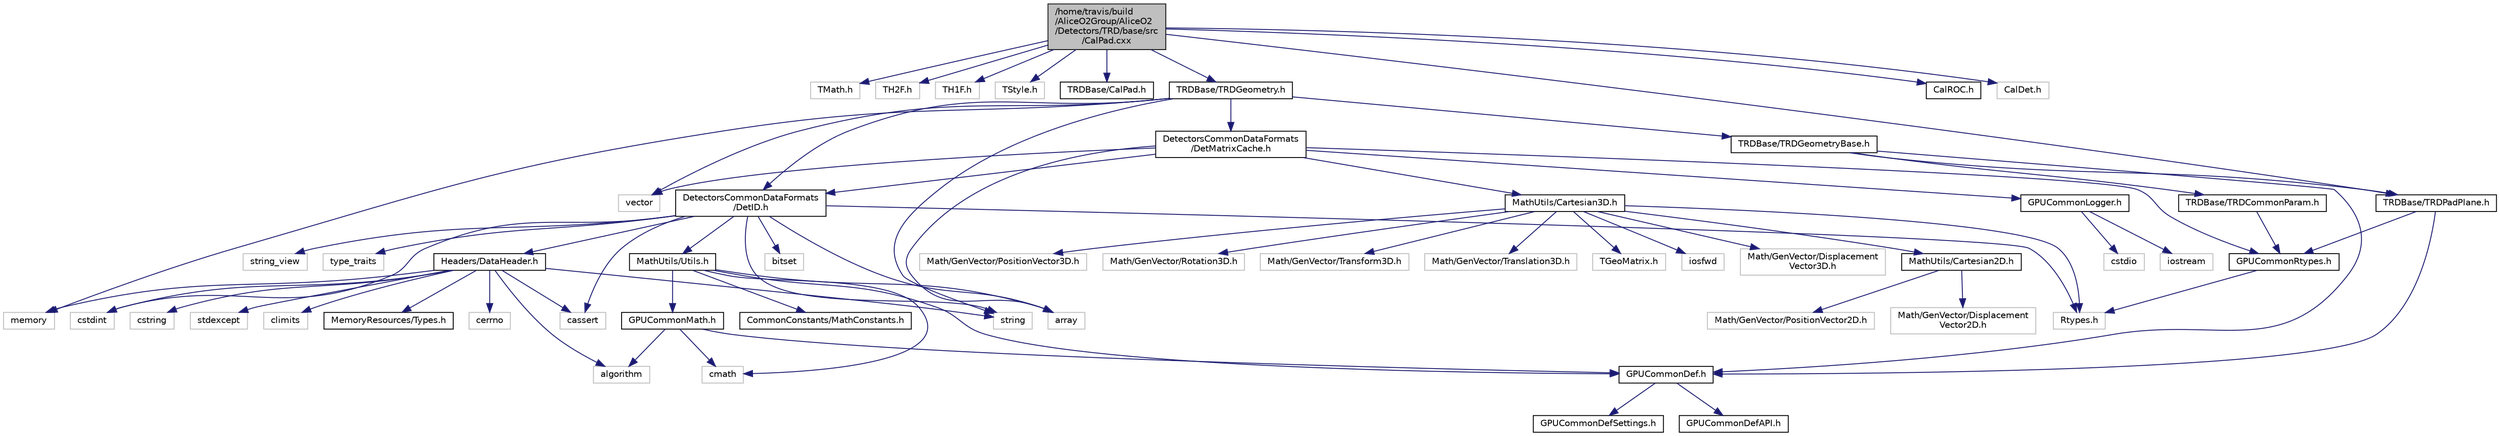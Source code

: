 digraph "/home/travis/build/AliceO2Group/AliceO2/Detectors/TRD/base/src/CalPad.cxx"
{
 // INTERACTIVE_SVG=YES
  bgcolor="transparent";
  edge [fontname="Helvetica",fontsize="10",labelfontname="Helvetica",labelfontsize="10"];
  node [fontname="Helvetica",fontsize="10",shape=record];
  Node0 [label="/home/travis/build\l/AliceO2Group/AliceO2\l/Detectors/TRD/base/src\l/CalPad.cxx",height=0.2,width=0.4,color="black", fillcolor="grey75", style="filled", fontcolor="black"];
  Node0 -> Node1 [color="midnightblue",fontsize="10",style="solid",fontname="Helvetica"];
  Node1 [label="TMath.h",height=0.2,width=0.4,color="grey75"];
  Node0 -> Node2 [color="midnightblue",fontsize="10",style="solid",fontname="Helvetica"];
  Node2 [label="TH2F.h",height=0.2,width=0.4,color="grey75"];
  Node0 -> Node3 [color="midnightblue",fontsize="10",style="solid",fontname="Helvetica"];
  Node3 [label="TH1F.h",height=0.2,width=0.4,color="grey75"];
  Node0 -> Node4 [color="midnightblue",fontsize="10",style="solid",fontname="Helvetica"];
  Node4 [label="TStyle.h",height=0.2,width=0.4,color="grey75"];
  Node0 -> Node5 [color="midnightblue",fontsize="10",style="solid",fontname="Helvetica"];
  Node5 [label="TRDBase/CalPad.h",height=0.2,width=0.4,color="black",URL="$d5/d76/CalPad_8h.html"];
  Node0 -> Node6 [color="midnightblue",fontsize="10",style="solid",fontname="Helvetica"];
  Node6 [label="TRDBase/TRDGeometry.h",height=0.2,width=0.4,color="black",URL="$dd/d07/TRDGeometry_8h.html"];
  Node6 -> Node7 [color="midnightblue",fontsize="10",style="solid",fontname="Helvetica"];
  Node7 [label="TRDBase/TRDGeometryBase.h",height=0.2,width=0.4,color="black",URL="$d8/dad/TRDGeometryBase_8h.html"];
  Node7 -> Node8 [color="midnightblue",fontsize="10",style="solid",fontname="Helvetica"];
  Node8 [label="GPUCommonDef.h",height=0.2,width=0.4,color="black",URL="$df/d21/GPUCommonDef_8h.html"];
  Node8 -> Node9 [color="midnightblue",fontsize="10",style="solid",fontname="Helvetica"];
  Node9 [label="GPUCommonDefSettings.h",height=0.2,width=0.4,color="black",URL="$d5/d93/GPUCommonDefSettings_8h.html"];
  Node8 -> Node10 [color="midnightblue",fontsize="10",style="solid",fontname="Helvetica"];
  Node10 [label="GPUCommonDefAPI.h",height=0.2,width=0.4,color="black",URL="$da/d5a/GPUCommonDefAPI_8h.html"];
  Node7 -> Node11 [color="midnightblue",fontsize="10",style="solid",fontname="Helvetica"];
  Node11 [label="TRDBase/TRDCommonParam.h",height=0.2,width=0.4,color="black",URL="$da/d32/TRDCommonParam_8h.html"];
  Node11 -> Node12 [color="midnightblue",fontsize="10",style="solid",fontname="Helvetica"];
  Node12 [label="GPUCommonRtypes.h",height=0.2,width=0.4,color="black",URL="$d2/d45/GPUCommonRtypes_8h.html"];
  Node12 -> Node13 [color="midnightblue",fontsize="10",style="solid",fontname="Helvetica"];
  Node13 [label="Rtypes.h",height=0.2,width=0.4,color="grey75"];
  Node7 -> Node14 [color="midnightblue",fontsize="10",style="solid",fontname="Helvetica"];
  Node14 [label="TRDBase/TRDPadPlane.h",height=0.2,width=0.4,color="black",URL="$de/df3/TRDPadPlane_8h.html"];
  Node14 -> Node12 [color="midnightblue",fontsize="10",style="solid",fontname="Helvetica"];
  Node14 -> Node8 [color="midnightblue",fontsize="10",style="solid",fontname="Helvetica"];
  Node6 -> Node15 [color="midnightblue",fontsize="10",style="solid",fontname="Helvetica"];
  Node15 [label="DetectorsCommonDataFormats\l/DetMatrixCache.h",height=0.2,width=0.4,color="black",URL="$d4/d20/DetMatrixCache_8h.html"];
  Node15 -> Node16 [color="midnightblue",fontsize="10",style="solid",fontname="Helvetica"];
  Node16 [label="GPUCommonLogger.h",height=0.2,width=0.4,color="black",URL="$df/d5b/GPUCommonLogger_8h.html"];
  Node16 -> Node17 [color="midnightblue",fontsize="10",style="solid",fontname="Helvetica"];
  Node17 [label="iostream",height=0.2,width=0.4,color="grey75"];
  Node16 -> Node18 [color="midnightblue",fontsize="10",style="solid",fontname="Helvetica"];
  Node18 [label="cstdio",height=0.2,width=0.4,color="grey75"];
  Node15 -> Node12 [color="midnightblue",fontsize="10",style="solid",fontname="Helvetica"];
  Node15 -> Node19 [color="midnightblue",fontsize="10",style="solid",fontname="Helvetica"];
  Node19 [label="array",height=0.2,width=0.4,color="grey75"];
  Node15 -> Node20 [color="midnightblue",fontsize="10",style="solid",fontname="Helvetica"];
  Node20 [label="vector",height=0.2,width=0.4,color="grey75"];
  Node15 -> Node21 [color="midnightblue",fontsize="10",style="solid",fontname="Helvetica"];
  Node21 [label="DetectorsCommonDataFormats\l/DetID.h",height=0.2,width=0.4,color="black",URL="$d6/d31/DetID_8h.html"];
  Node21 -> Node13 [color="midnightblue",fontsize="10",style="solid",fontname="Helvetica"];
  Node21 -> Node19 [color="midnightblue",fontsize="10",style="solid",fontname="Helvetica"];
  Node21 -> Node22 [color="midnightblue",fontsize="10",style="solid",fontname="Helvetica"];
  Node22 [label="bitset",height=0.2,width=0.4,color="grey75"];
  Node21 -> Node23 [color="midnightblue",fontsize="10",style="solid",fontname="Helvetica"];
  Node23 [label="cassert",height=0.2,width=0.4,color="grey75"];
  Node21 -> Node24 [color="midnightblue",fontsize="10",style="solid",fontname="Helvetica"];
  Node24 [label="cstdint",height=0.2,width=0.4,color="grey75"];
  Node21 -> Node25 [color="midnightblue",fontsize="10",style="solid",fontname="Helvetica"];
  Node25 [label="string_view",height=0.2,width=0.4,color="grey75"];
  Node21 -> Node26 [color="midnightblue",fontsize="10",style="solid",fontname="Helvetica"];
  Node26 [label="string",height=0.2,width=0.4,color="grey75"];
  Node21 -> Node27 [color="midnightblue",fontsize="10",style="solid",fontname="Helvetica"];
  Node27 [label="type_traits",height=0.2,width=0.4,color="grey75"];
  Node21 -> Node28 [color="midnightblue",fontsize="10",style="solid",fontname="Helvetica"];
  Node28 [label="MathUtils/Utils.h",height=0.2,width=0.4,color="black",URL="$d9/d52/Common_2MathUtils_2include_2MathUtils_2Utils_8h.html"];
  Node28 -> Node19 [color="midnightblue",fontsize="10",style="solid",fontname="Helvetica"];
  Node28 -> Node29 [color="midnightblue",fontsize="10",style="solid",fontname="Helvetica"];
  Node29 [label="cmath",height=0.2,width=0.4,color="grey75"];
  Node28 -> Node8 [color="midnightblue",fontsize="10",style="solid",fontname="Helvetica"];
  Node28 -> Node30 [color="midnightblue",fontsize="10",style="solid",fontname="Helvetica"];
  Node30 [label="GPUCommonMath.h",height=0.2,width=0.4,color="black",URL="$d6/da2/GPUCommonMath_8h.html"];
  Node30 -> Node8 [color="midnightblue",fontsize="10",style="solid",fontname="Helvetica"];
  Node30 -> Node29 [color="midnightblue",fontsize="10",style="solid",fontname="Helvetica"];
  Node30 -> Node31 [color="midnightblue",fontsize="10",style="solid",fontname="Helvetica"];
  Node31 [label="algorithm",height=0.2,width=0.4,color="grey75"];
  Node28 -> Node32 [color="midnightblue",fontsize="10",style="solid",fontname="Helvetica"];
  Node32 [label="CommonConstants/MathConstants.h",height=0.2,width=0.4,color="black",URL="$d6/d84/MathConstants_8h.html",tooltip="useful math constants "];
  Node21 -> Node33 [color="midnightblue",fontsize="10",style="solid",fontname="Helvetica"];
  Node33 [label="Headers/DataHeader.h",height=0.2,width=0.4,color="black",URL="$dc/dcd/DataHeader_8h.html"];
  Node33 -> Node24 [color="midnightblue",fontsize="10",style="solid",fontname="Helvetica"];
  Node33 -> Node34 [color="midnightblue",fontsize="10",style="solid",fontname="Helvetica"];
  Node34 [label="memory",height=0.2,width=0.4,color="grey75"];
  Node33 -> Node23 [color="midnightblue",fontsize="10",style="solid",fontname="Helvetica"];
  Node33 -> Node35 [color="midnightblue",fontsize="10",style="solid",fontname="Helvetica"];
  Node35 [label="cstring",height=0.2,width=0.4,color="grey75"];
  Node33 -> Node31 [color="midnightblue",fontsize="10",style="solid",fontname="Helvetica"];
  Node33 -> Node36 [color="midnightblue",fontsize="10",style="solid",fontname="Helvetica"];
  Node36 [label="stdexcept",height=0.2,width=0.4,color="grey75"];
  Node33 -> Node26 [color="midnightblue",fontsize="10",style="solid",fontname="Helvetica"];
  Node33 -> Node37 [color="midnightblue",fontsize="10",style="solid",fontname="Helvetica"];
  Node37 [label="climits",height=0.2,width=0.4,color="grey75"];
  Node33 -> Node38 [color="midnightblue",fontsize="10",style="solid",fontname="Helvetica"];
  Node38 [label="MemoryResources/Types.h",height=0.2,width=0.4,color="black",URL="$d7/df8/Types_8h.html"];
  Node33 -> Node39 [color="midnightblue",fontsize="10",style="solid",fontname="Helvetica"];
  Node39 [label="cerrno",height=0.2,width=0.4,color="grey75"];
  Node15 -> Node40 [color="midnightblue",fontsize="10",style="solid",fontname="Helvetica"];
  Node40 [label="MathUtils/Cartesian3D.h",height=0.2,width=0.4,color="black",URL="$dd/d76/Cartesian3D_8h.html"];
  Node40 -> Node41 [color="midnightblue",fontsize="10",style="solid",fontname="Helvetica"];
  Node41 [label="Math/GenVector/Displacement\lVector3D.h",height=0.2,width=0.4,color="grey75"];
  Node40 -> Node42 [color="midnightblue",fontsize="10",style="solid",fontname="Helvetica"];
  Node42 [label="Math/GenVector/PositionVector3D.h",height=0.2,width=0.4,color="grey75"];
  Node40 -> Node43 [color="midnightblue",fontsize="10",style="solid",fontname="Helvetica"];
  Node43 [label="Math/GenVector/Rotation3D.h",height=0.2,width=0.4,color="grey75"];
  Node40 -> Node44 [color="midnightblue",fontsize="10",style="solid",fontname="Helvetica"];
  Node44 [label="Math/GenVector/Transform3D.h",height=0.2,width=0.4,color="grey75"];
  Node40 -> Node45 [color="midnightblue",fontsize="10",style="solid",fontname="Helvetica"];
  Node45 [label="Math/GenVector/Translation3D.h",height=0.2,width=0.4,color="grey75"];
  Node40 -> Node13 [color="midnightblue",fontsize="10",style="solid",fontname="Helvetica"];
  Node40 -> Node46 [color="midnightblue",fontsize="10",style="solid",fontname="Helvetica"];
  Node46 [label="TGeoMatrix.h",height=0.2,width=0.4,color="grey75"];
  Node40 -> Node47 [color="midnightblue",fontsize="10",style="solid",fontname="Helvetica"];
  Node47 [label="iosfwd",height=0.2,width=0.4,color="grey75"];
  Node40 -> Node48 [color="midnightblue",fontsize="10",style="solid",fontname="Helvetica"];
  Node48 [label="MathUtils/Cartesian2D.h",height=0.2,width=0.4,color="black",URL="$d2/dd0/Cartesian2D_8h.html"];
  Node48 -> Node49 [color="midnightblue",fontsize="10",style="solid",fontname="Helvetica"];
  Node49 [label="Math/GenVector/Displacement\lVector2D.h",height=0.2,width=0.4,color="grey75"];
  Node48 -> Node50 [color="midnightblue",fontsize="10",style="solid",fontname="Helvetica"];
  Node50 [label="Math/GenVector/PositionVector2D.h",height=0.2,width=0.4,color="grey75"];
  Node6 -> Node21 [color="midnightblue",fontsize="10",style="solid",fontname="Helvetica"];
  Node6 -> Node26 [color="midnightblue",fontsize="10",style="solid",fontname="Helvetica"];
  Node6 -> Node20 [color="midnightblue",fontsize="10",style="solid",fontname="Helvetica"];
  Node6 -> Node34 [color="midnightblue",fontsize="10",style="solid",fontname="Helvetica"];
  Node0 -> Node14 [color="midnightblue",fontsize="10",style="solid",fontname="Helvetica"];
  Node0 -> Node51 [color="midnightblue",fontsize="10",style="solid",fontname="Helvetica"];
  Node51 [label="CalROC.h",height=0.2,width=0.4,color="black",URL="$da/d87/CalROC_8h.html"];
  Node0 -> Node52 [color="midnightblue",fontsize="10",style="solid",fontname="Helvetica"];
  Node52 [label="CalDet.h",height=0.2,width=0.4,color="grey75"];
}
